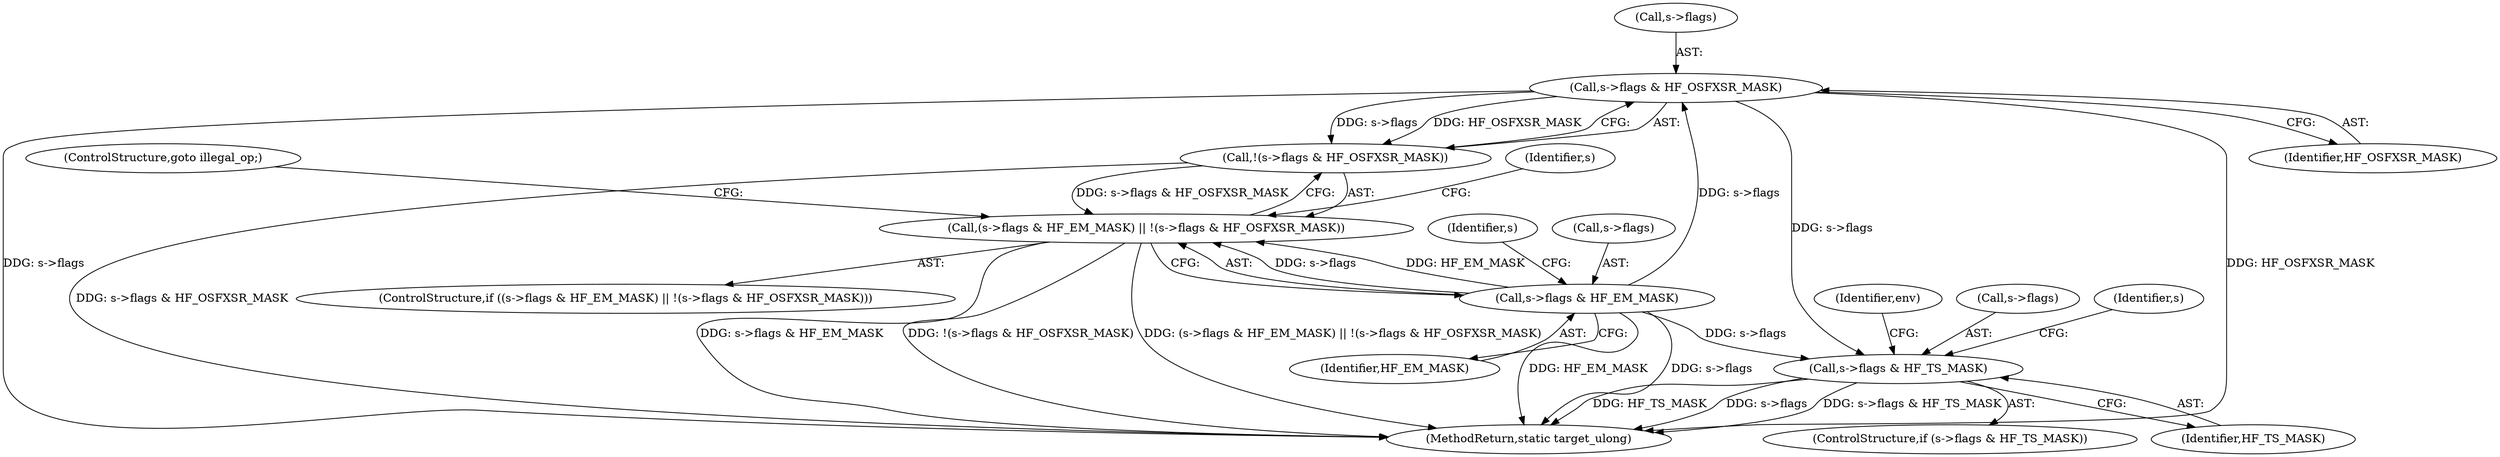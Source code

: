 digraph "0_qemu_30663fd26c0307e414622c7a8607fbc04f92ec14@pointer" {
"1011255" [label="(Call,s->flags & HF_OSFXSR_MASK)"];
"1011249" [label="(Call,s->flags & HF_EM_MASK)"];
"1011254" [label="(Call,!(s->flags & HF_OSFXSR_MASK))"];
"1011248" [label="(Call,(s->flags & HF_EM_MASK) || !(s->flags & HF_OSFXSR_MASK))"];
"1011263" [label="(Call,s->flags & HF_TS_MASK)"];
"1011248" [label="(Call,(s->flags & HF_EM_MASK) || !(s->flags & HF_OSFXSR_MASK))"];
"1011840" [label="(MethodReturn,static target_ulong)"];
"1011257" [label="(Identifier,s)"];
"1011255" [label="(Call,s->flags & HF_OSFXSR_MASK)"];
"1011262" [label="(ControlStructure,if (s->flags & HF_TS_MASK))"];
"1011267" [label="(Identifier,HF_TS_MASK)"];
"1011264" [label="(Call,s->flags)"];
"1011254" [label="(Call,!(s->flags & HF_OSFXSR_MASK))"];
"1011250" [label="(Call,s->flags)"];
"1011261" [label="(ControlStructure,goto illegal_op;)"];
"1011256" [label="(Call,s->flags)"];
"1011265" [label="(Identifier,s)"];
"1011249" [label="(Call,s->flags & HF_EM_MASK)"];
"1011270" [label="(Identifier,s)"];
"1011279" [label="(Identifier,env)"];
"1011253" [label="(Identifier,HF_EM_MASK)"];
"1011259" [label="(Identifier,HF_OSFXSR_MASK)"];
"1011247" [label="(ControlStructure,if ((s->flags & HF_EM_MASK) || !(s->flags & HF_OSFXSR_MASK)))"];
"1011263" [label="(Call,s->flags & HF_TS_MASK)"];
"1011255" -> "1011254"  [label="AST: "];
"1011255" -> "1011259"  [label="CFG: "];
"1011256" -> "1011255"  [label="AST: "];
"1011259" -> "1011255"  [label="AST: "];
"1011254" -> "1011255"  [label="CFG: "];
"1011255" -> "1011840"  [label="DDG: s->flags"];
"1011255" -> "1011840"  [label="DDG: HF_OSFXSR_MASK"];
"1011255" -> "1011254"  [label="DDG: s->flags"];
"1011255" -> "1011254"  [label="DDG: HF_OSFXSR_MASK"];
"1011249" -> "1011255"  [label="DDG: s->flags"];
"1011255" -> "1011263"  [label="DDG: s->flags"];
"1011249" -> "1011248"  [label="AST: "];
"1011249" -> "1011253"  [label="CFG: "];
"1011250" -> "1011249"  [label="AST: "];
"1011253" -> "1011249"  [label="AST: "];
"1011257" -> "1011249"  [label="CFG: "];
"1011248" -> "1011249"  [label="CFG: "];
"1011249" -> "1011840"  [label="DDG: s->flags"];
"1011249" -> "1011840"  [label="DDG: HF_EM_MASK"];
"1011249" -> "1011248"  [label="DDG: s->flags"];
"1011249" -> "1011248"  [label="DDG: HF_EM_MASK"];
"1011249" -> "1011263"  [label="DDG: s->flags"];
"1011254" -> "1011248"  [label="AST: "];
"1011248" -> "1011254"  [label="CFG: "];
"1011254" -> "1011840"  [label="DDG: s->flags & HF_OSFXSR_MASK"];
"1011254" -> "1011248"  [label="DDG: s->flags & HF_OSFXSR_MASK"];
"1011248" -> "1011247"  [label="AST: "];
"1011261" -> "1011248"  [label="CFG: "];
"1011265" -> "1011248"  [label="CFG: "];
"1011248" -> "1011840"  [label="DDG: (s->flags & HF_EM_MASK) || !(s->flags & HF_OSFXSR_MASK)"];
"1011248" -> "1011840"  [label="DDG: s->flags & HF_EM_MASK"];
"1011248" -> "1011840"  [label="DDG: !(s->flags & HF_OSFXSR_MASK)"];
"1011263" -> "1011262"  [label="AST: "];
"1011263" -> "1011267"  [label="CFG: "];
"1011264" -> "1011263"  [label="AST: "];
"1011267" -> "1011263"  [label="AST: "];
"1011270" -> "1011263"  [label="CFG: "];
"1011279" -> "1011263"  [label="CFG: "];
"1011263" -> "1011840"  [label="DDG: HF_TS_MASK"];
"1011263" -> "1011840"  [label="DDG: s->flags"];
"1011263" -> "1011840"  [label="DDG: s->flags & HF_TS_MASK"];
}
